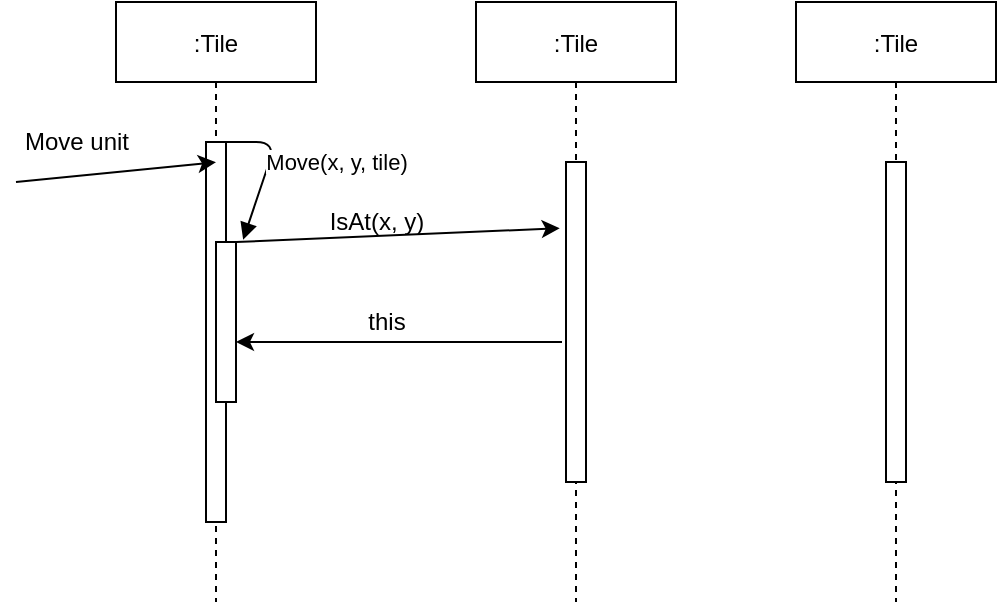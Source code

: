 <mxfile version="14.6.13" type="device"><diagram id="kgpKYQtTHZ0yAKxKKP6v" name="Page-1"><mxGraphModel dx="1697" dy="977" grid="1" gridSize="10" guides="1" tooltips="1" connect="1" arrows="1" fold="1" page="1" pageScale="1" pageWidth="850" pageHeight="1100" math="0" shadow="0"><root><mxCell id="0"/><mxCell id="1" parent="0"/><mxCell id="3nuBFxr9cyL0pnOWT2aG-1" value=":Tile" style="shape=umlLifeline;perimeter=lifelinePerimeter;container=1;collapsible=0;recursiveResize=0;rounded=0;shadow=0;strokeWidth=1;" parent="1" vertex="1"><mxGeometry x="120" y="80" width="100" height="300" as="geometry"/></mxCell><mxCell id="3nuBFxr9cyL0pnOWT2aG-2" value="" style="points=[];perimeter=orthogonalPerimeter;rounded=0;shadow=0;strokeWidth=1;" parent="3nuBFxr9cyL0pnOWT2aG-1" vertex="1"><mxGeometry x="45" y="70" width="10" height="190" as="geometry"/></mxCell><mxCell id="3nuBFxr9cyL0pnOWT2aG-4" value="" style="points=[];perimeter=orthogonalPerimeter;rounded=0;shadow=0;strokeWidth=1;" parent="3nuBFxr9cyL0pnOWT2aG-1" vertex="1"><mxGeometry x="50" y="120" width="10" height="80" as="geometry"/></mxCell><mxCell id="3nuBFxr9cyL0pnOWT2aG-8" value="" style="verticalAlign=bottom;endArrow=block;entryX=1.357;entryY=-0.014;shadow=0;strokeWidth=1;entryDx=0;entryDy=0;entryPerimeter=0;" parent="3nuBFxr9cyL0pnOWT2aG-1" source="3nuBFxr9cyL0pnOWT2aG-2" target="3nuBFxr9cyL0pnOWT2aG-4" edge="1"><mxGeometry relative="1" as="geometry"><mxPoint x="155" y="80" as="sourcePoint"/><Array as="points"><mxPoint x="80" y="70"/></Array></mxGeometry></mxCell><mxCell id="3nuBFxr9cyL0pnOWT2aG-5" value=":Tile" style="shape=umlLifeline;perimeter=lifelinePerimeter;container=1;collapsible=0;recursiveResize=0;rounded=0;shadow=0;strokeWidth=1;" parent="1" vertex="1"><mxGeometry x="300" y="80" width="100" height="300" as="geometry"/></mxCell><mxCell id="3nuBFxr9cyL0pnOWT2aG-6" value="" style="points=[];perimeter=orthogonalPerimeter;rounded=0;shadow=0;strokeWidth=1;" parent="3nuBFxr9cyL0pnOWT2aG-5" vertex="1"><mxGeometry x="45" y="80" width="10" height="160" as="geometry"/></mxCell><mxCell id="Mp2MCR-wL7f4SHO1kju6-2" value="&lt;span style=&quot;font-size: 11px ; background-color: rgb(255 , 255 , 255)&quot;&gt;Move(x, y, tile)&lt;/span&gt;" style="text;html=1;align=center;verticalAlign=middle;resizable=0;points=[];autosize=1;strokeColor=none;" vertex="1" parent="1"><mxGeometry x="185" y="150" width="90" height="20" as="geometry"/></mxCell><mxCell id="Mp2MCR-wL7f4SHO1kju6-3" value="Move unit" style="text;html=1;align=center;verticalAlign=middle;resizable=0;points=[];autosize=1;strokeColor=none;" vertex="1" parent="1"><mxGeometry x="65" y="140" width="70" height="20" as="geometry"/></mxCell><mxCell id="Mp2MCR-wL7f4SHO1kju6-4" value="" style="endArrow=classic;html=1;entryX=0.5;entryY=0.053;entryDx=0;entryDy=0;entryPerimeter=0;" edge="1" parent="1" target="3nuBFxr9cyL0pnOWT2aG-2"><mxGeometry width="50" height="50" relative="1" as="geometry"><mxPoint x="70" y="170" as="sourcePoint"/><mxPoint x="410" y="360" as="targetPoint"/><Array as="points"><mxPoint x="70" y="170"/></Array></mxGeometry></mxCell><mxCell id="Mp2MCR-wL7f4SHO1kju6-6" value=":Tile" style="shape=umlLifeline;perimeter=lifelinePerimeter;container=1;collapsible=0;recursiveResize=0;rounded=0;shadow=0;strokeWidth=1;" vertex="1" parent="1"><mxGeometry x="460" y="80" width="100" height="300" as="geometry"/></mxCell><mxCell id="Mp2MCR-wL7f4SHO1kju6-7" value="" style="points=[];perimeter=orthogonalPerimeter;rounded=0;shadow=0;strokeWidth=1;" vertex="1" parent="Mp2MCR-wL7f4SHO1kju6-6"><mxGeometry x="45" y="80" width="10" height="160" as="geometry"/></mxCell><mxCell id="Mp2MCR-wL7f4SHO1kju6-11" value="IsAt(x, y)" style="text;html=1;align=center;verticalAlign=middle;resizable=0;points=[];autosize=1;strokeColor=none;" vertex="1" parent="1"><mxGeometry x="220" y="180" width="60" height="20" as="geometry"/></mxCell><mxCell id="Mp2MCR-wL7f4SHO1kju6-13" value="" style="endArrow=classic;html=1;" edge="1" parent="1"><mxGeometry width="50" height="50" relative="1" as="geometry"><mxPoint x="343" y="250" as="sourcePoint"/><mxPoint x="180" y="250" as="targetPoint"/><Array as="points"/></mxGeometry></mxCell><mxCell id="Mp2MCR-wL7f4SHO1kju6-14" value="this" style="text;html=1;align=center;verticalAlign=middle;resizable=0;points=[];autosize=1;strokeColor=none;" vertex="1" parent="1"><mxGeometry x="240" y="230" width="30" height="20" as="geometry"/></mxCell><mxCell id="Mp2MCR-wL7f4SHO1kju6-10" value="" style="endArrow=classic;html=1;entryX=-0.314;entryY=0.207;entryDx=0;entryDy=0;entryPerimeter=0;" edge="1" parent="1" source="3nuBFxr9cyL0pnOWT2aG-4" target="3nuBFxr9cyL0pnOWT2aG-6"><mxGeometry width="50" height="50" relative="1" as="geometry"><mxPoint x="360" y="410" as="sourcePoint"/><mxPoint x="410" y="360" as="targetPoint"/><Array as="points"/></mxGeometry></mxCell></root></mxGraphModel></diagram></mxfile>